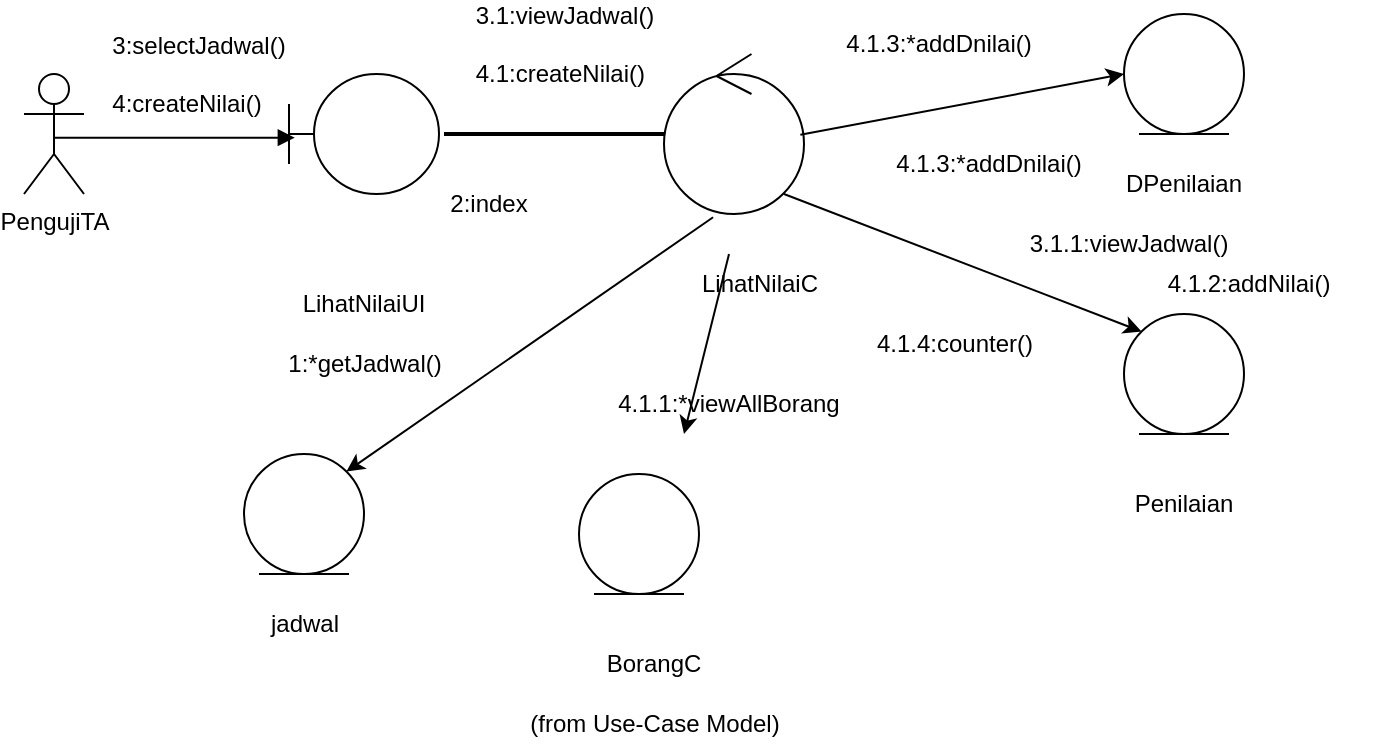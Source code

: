 <mxfile version="22.1.4" type="github">
  <diagram name="Page-1" id="U_SESXzfFQB2vHG1DU4S">
    <mxGraphModel dx="2052" dy="842" grid="1" gridSize="10" guides="1" tooltips="1" connect="1" arrows="1" fold="1" page="1" pageScale="1" pageWidth="850" pageHeight="1100" math="0" shadow="0">
      <root>
        <mxCell id="0" />
        <mxCell id="1" parent="0" />
        <mxCell id="sIPrdvZB-OkvhUoF-7lL-1" value="PengujiTA" style="shape=umlActor;verticalLabelPosition=bottom;verticalAlign=top;html=1;outlineConnect=0;" parent="1" vertex="1">
          <mxGeometry x="125" y="260" width="30" height="60" as="geometry" />
        </mxCell>
        <mxCell id="sIPrdvZB-OkvhUoF-7lL-8" value="" style="endArrow=none;html=1;strokeWidth=2;rounded=0;exitX=0;exitY=0.5;exitDx=0;exitDy=0;entryX=1;entryY=0.5;entryDx=0;entryDy=0;" parent="1" edge="1">
          <mxGeometry width="50" height="50" relative="1" as="geometry">
            <mxPoint x="485" y="290" as="sourcePoint" />
            <mxPoint x="335" y="290" as="targetPoint" />
          </mxGeometry>
        </mxCell>
        <mxCell id="lYP8_AyQFSn0Beweu-Yg-2" value="LihatNilaiUI" style="text;html=1;strokeColor=none;fillColor=none;align=center;verticalAlign=middle;whiteSpace=wrap;rounded=0;" parent="1" vertex="1">
          <mxGeometry x="265" y="360" width="60" height="30" as="geometry" />
        </mxCell>
        <mxCell id="lYP8_AyQFSn0Beweu-Yg-5" value="LihatNilaiC" style="text;html=1;strokeColor=none;fillColor=none;align=center;verticalAlign=middle;whiteSpace=wrap;rounded=0;" parent="1" vertex="1">
          <mxGeometry x="462.5" y="350" width="60" height="30" as="geometry" />
        </mxCell>
        <mxCell id="lYP8_AyQFSn0Beweu-Yg-6" value="1:*getJadwal()" style="text;html=1;strokeColor=none;fillColor=none;align=center;verticalAlign=middle;whiteSpace=wrap;rounded=0;" parent="1" vertex="1">
          <mxGeometry x="227.5" y="390" width="135" height="30" as="geometry" />
        </mxCell>
        <mxCell id="lYP8_AyQFSn0Beweu-Yg-7" value="Penilaian" style="text;html=1;strokeColor=none;fillColor=none;align=center;verticalAlign=middle;whiteSpace=wrap;rounded=0;" parent="1" vertex="1">
          <mxGeometry x="675" y="460" width="60" height="30" as="geometry" />
        </mxCell>
        <mxCell id="_2LdMQOvEfE5AO5Hixtn-1" value="4.1.1:*viewAllBorang" style="text;html=1;strokeColor=none;fillColor=none;align=center;verticalAlign=middle;whiteSpace=wrap;rounded=0;" parent="1" vertex="1">
          <mxGeometry x="410" y="410" width="135" height="30" as="geometry" />
        </mxCell>
        <mxCell id="_2LdMQOvEfE5AO5Hixtn-4" value="2:index" style="text;html=1;strokeColor=none;fillColor=none;align=center;verticalAlign=middle;whiteSpace=wrap;rounded=0;" parent="1" vertex="1">
          <mxGeometry x="290" y="310" width="135" height="30" as="geometry" />
        </mxCell>
        <mxCell id="_2LdMQOvEfE5AO5Hixtn-6" value="jadwal" style="text;html=1;strokeColor=none;fillColor=none;align=center;verticalAlign=middle;whiteSpace=wrap;rounded=0;" parent="1" vertex="1">
          <mxGeometry x="197.5" y="520" width="135" height="30" as="geometry" />
        </mxCell>
        <mxCell id="qMunfm5dVyAvW3KR1klr-1" value="" style="ellipse;shape=umlControl;whiteSpace=wrap;html=1;" vertex="1" parent="1">
          <mxGeometry x="445" y="250" width="70" height="80" as="geometry" />
        </mxCell>
        <mxCell id="qMunfm5dVyAvW3KR1klr-5" value="" style="shape=umlBoundary;whiteSpace=wrap;html=1;" vertex="1" parent="1">
          <mxGeometry x="257.5" y="260" width="75" height="60" as="geometry" />
        </mxCell>
        <mxCell id="qMunfm5dVyAvW3KR1klr-6" value="" style="endArrow=block;endFill=1;html=1;edgeStyle=orthogonalEdgeStyle;align=left;verticalAlign=top;rounded=0;exitX=0.5;exitY=0.5;exitDx=0;exitDy=0;exitPerimeter=0;entryX=0.039;entryY=0.531;entryDx=0;entryDy=0;entryPerimeter=0;" edge="1" parent="1" source="sIPrdvZB-OkvhUoF-7lL-1" target="qMunfm5dVyAvW3KR1klr-5">
          <mxGeometry x="-1" relative="1" as="geometry">
            <mxPoint x="137.5" y="294.5" as="sourcePoint" />
            <mxPoint x="230" y="294.5" as="targetPoint" />
            <Array as="points">
              <mxPoint x="140" y="292" />
            </Array>
          </mxGeometry>
        </mxCell>
        <mxCell id="qMunfm5dVyAvW3KR1klr-12" value="" style="ellipse;shape=umlEntity;whiteSpace=wrap;html=1;" vertex="1" parent="1">
          <mxGeometry x="675" y="230" width="60" height="60" as="geometry" />
        </mxCell>
        <mxCell id="qMunfm5dVyAvW3KR1klr-13" value="" style="ellipse;shape=umlEntity;whiteSpace=wrap;html=1;" vertex="1" parent="1">
          <mxGeometry x="675" y="380" width="60" height="60" as="geometry" />
        </mxCell>
        <mxCell id="qMunfm5dVyAvW3KR1klr-14" value="" style="ellipse;shape=umlEntity;whiteSpace=wrap;html=1;" vertex="1" parent="1">
          <mxGeometry x="402.5" y="460" width="60" height="60" as="geometry" />
        </mxCell>
        <mxCell id="qMunfm5dVyAvW3KR1klr-15" value="" style="ellipse;shape=umlEntity;whiteSpace=wrap;html=1;" vertex="1" parent="1">
          <mxGeometry x="235" y="450" width="60" height="60" as="geometry" />
        </mxCell>
        <mxCell id="qMunfm5dVyAvW3KR1klr-17" value="&lt;div style=&quot;text-align: left;&quot;&gt;&lt;span style=&quot;background-color: initial;&quot;&gt;3:selectJadwal()&lt;/span&gt;&lt;/div&gt;&lt;div style=&quot;text-align: left;&quot;&gt;&lt;br&gt;&lt;/div&gt;&lt;div style=&quot;text-align: left;&quot;&gt;&lt;span style=&quot;background-color: initial;&quot;&gt;4:createNilai()&lt;/span&gt;&lt;/div&gt;" style="text;html=1;strokeColor=none;fillColor=none;align=center;verticalAlign=middle;whiteSpace=wrap;rounded=0;" vertex="1" parent="1">
          <mxGeometry x="145" y="245" width="135" height="30" as="geometry" />
        </mxCell>
        <mxCell id="qMunfm5dVyAvW3KR1klr-18" value="&lt;div style=&quot;text-align: left;&quot;&gt;&lt;span style=&quot;background-color: initial;&quot;&gt;3.1:viewJadwal()&lt;/span&gt;&lt;/div&gt;&lt;div style=&quot;text-align: left;&quot;&gt;&lt;br&gt;&lt;/div&gt;&lt;div style=&quot;text-align: left;&quot;&gt;&lt;span style=&quot;background-color: initial;&quot;&gt;4.1:createNilai()&lt;/span&gt;&lt;/div&gt;" style="text;html=1;strokeColor=none;fillColor=none;align=center;verticalAlign=middle;whiteSpace=wrap;rounded=0;" vertex="1" parent="1">
          <mxGeometry x="327.5" y="230" width="135" height="30" as="geometry" />
        </mxCell>
        <mxCell id="qMunfm5dVyAvW3KR1klr-19" value="BorangC" style="text;html=1;strokeColor=none;fillColor=none;align=center;verticalAlign=middle;whiteSpace=wrap;rounded=0;" vertex="1" parent="1">
          <mxGeometry x="410" y="540" width="60" height="30" as="geometry" />
        </mxCell>
        <mxCell id="qMunfm5dVyAvW3KR1klr-20" value="" style="endArrow=classic;html=1;rounded=0;entryX=1;entryY=0;entryDx=0;entryDy=0;exitX=0.351;exitY=1.02;exitDx=0;exitDy=0;exitPerimeter=0;" edge="1" parent="1" source="qMunfm5dVyAvW3KR1klr-1" target="qMunfm5dVyAvW3KR1klr-15">
          <mxGeometry width="50" height="50" relative="1" as="geometry">
            <mxPoint x="535" y="353" as="sourcePoint" />
            <mxPoint x="600.94" y="417.42" as="targetPoint" />
          </mxGeometry>
        </mxCell>
        <mxCell id="qMunfm5dVyAvW3KR1klr-23" value="DPenilaian" style="text;html=1;strokeColor=none;fillColor=none;align=center;verticalAlign=middle;whiteSpace=wrap;rounded=0;" vertex="1" parent="1">
          <mxGeometry x="675" y="300" width="60" height="30" as="geometry" />
        </mxCell>
        <mxCell id="lYP8_AyQFSn0Beweu-Yg-3" value="" style="endArrow=classic;html=1;rounded=0;exitX=0.857;exitY=0.875;exitDx=0;exitDy=0;exitPerimeter=0;entryX=0;entryY=0;entryDx=0;entryDy=0;" parent="1" source="qMunfm5dVyAvW3KR1klr-1" target="qMunfm5dVyAvW3KR1klr-13" edge="1">
          <mxGeometry width="50" height="50" relative="1" as="geometry">
            <mxPoint x="525" y="343" as="sourcePoint" />
            <mxPoint x="590.94" y="407.42" as="targetPoint" />
          </mxGeometry>
        </mxCell>
        <mxCell id="qMunfm5dVyAvW3KR1klr-24" value="" style="endArrow=classic;html=1;rounded=0;exitX=0.974;exitY=0.505;exitDx=0;exitDy=0;exitPerimeter=0;entryX=0;entryY=0.5;entryDx=0;entryDy=0;" edge="1" parent="1" source="qMunfm5dVyAvW3KR1klr-1" target="qMunfm5dVyAvW3KR1klr-12">
          <mxGeometry width="50" height="50" relative="1" as="geometry">
            <mxPoint x="515" y="330" as="sourcePoint" />
            <mxPoint x="604" y="439" as="targetPoint" />
          </mxGeometry>
        </mxCell>
        <mxCell id="qMunfm5dVyAvW3KR1klr-25" value="(from Use-Case Model)" style="text;html=1;strokeColor=none;fillColor=none;align=center;verticalAlign=middle;whiteSpace=wrap;rounded=0;" vertex="1" parent="1">
          <mxGeometry x="372.5" y="570" width="135" height="30" as="geometry" />
        </mxCell>
        <mxCell id="qMunfm5dVyAvW3KR1klr-26" value="" style="endArrow=classic;html=1;rounded=0;exitX=0.25;exitY=0;exitDx=0;exitDy=0;" edge="1" parent="1" source="lYP8_AyQFSn0Beweu-Yg-5">
          <mxGeometry width="50" height="50" relative="1" as="geometry">
            <mxPoint x="515" y="330" as="sourcePoint" />
            <mxPoint x="455" y="440" as="targetPoint" />
          </mxGeometry>
        </mxCell>
        <mxCell id="qMunfm5dVyAvW3KR1klr-33" value="4.1.3:*addDnilai()" style="text;html=1;strokeColor=none;fillColor=none;align=center;verticalAlign=middle;whiteSpace=wrap;rounded=0;" vertex="1" parent="1">
          <mxGeometry x="515" y="230" width="135" height="30" as="geometry" />
        </mxCell>
        <mxCell id="qMunfm5dVyAvW3KR1klr-34" value="4.1.3:*addDnilai()" style="text;html=1;strokeColor=none;fillColor=none;align=center;verticalAlign=middle;whiteSpace=wrap;rounded=0;" vertex="1" parent="1">
          <mxGeometry x="540" y="290" width="135" height="30" as="geometry" />
        </mxCell>
        <mxCell id="qMunfm5dVyAvW3KR1klr-36" value="4.1.4:counter()" style="text;html=1;strokeColor=none;fillColor=none;align=center;verticalAlign=middle;whiteSpace=wrap;rounded=0;" vertex="1" parent="1">
          <mxGeometry x="522.5" y="380" width="135" height="30" as="geometry" />
        </mxCell>
        <mxCell id="qMunfm5dVyAvW3KR1klr-37" value="3.1.1:viewJadwal()" style="text;html=1;strokeColor=none;fillColor=none;align=center;verticalAlign=middle;whiteSpace=wrap;rounded=0;" vertex="1" parent="1">
          <mxGeometry x="610" y="330" width="135" height="30" as="geometry" />
        </mxCell>
        <mxCell id="qMunfm5dVyAvW3KR1klr-38" value="4.1.2:addNilai()" style="text;html=1;strokeColor=none;fillColor=none;align=center;verticalAlign=middle;whiteSpace=wrap;rounded=0;" vertex="1" parent="1">
          <mxGeometry x="670" y="350" width="135" height="30" as="geometry" />
        </mxCell>
      </root>
    </mxGraphModel>
  </diagram>
</mxfile>
